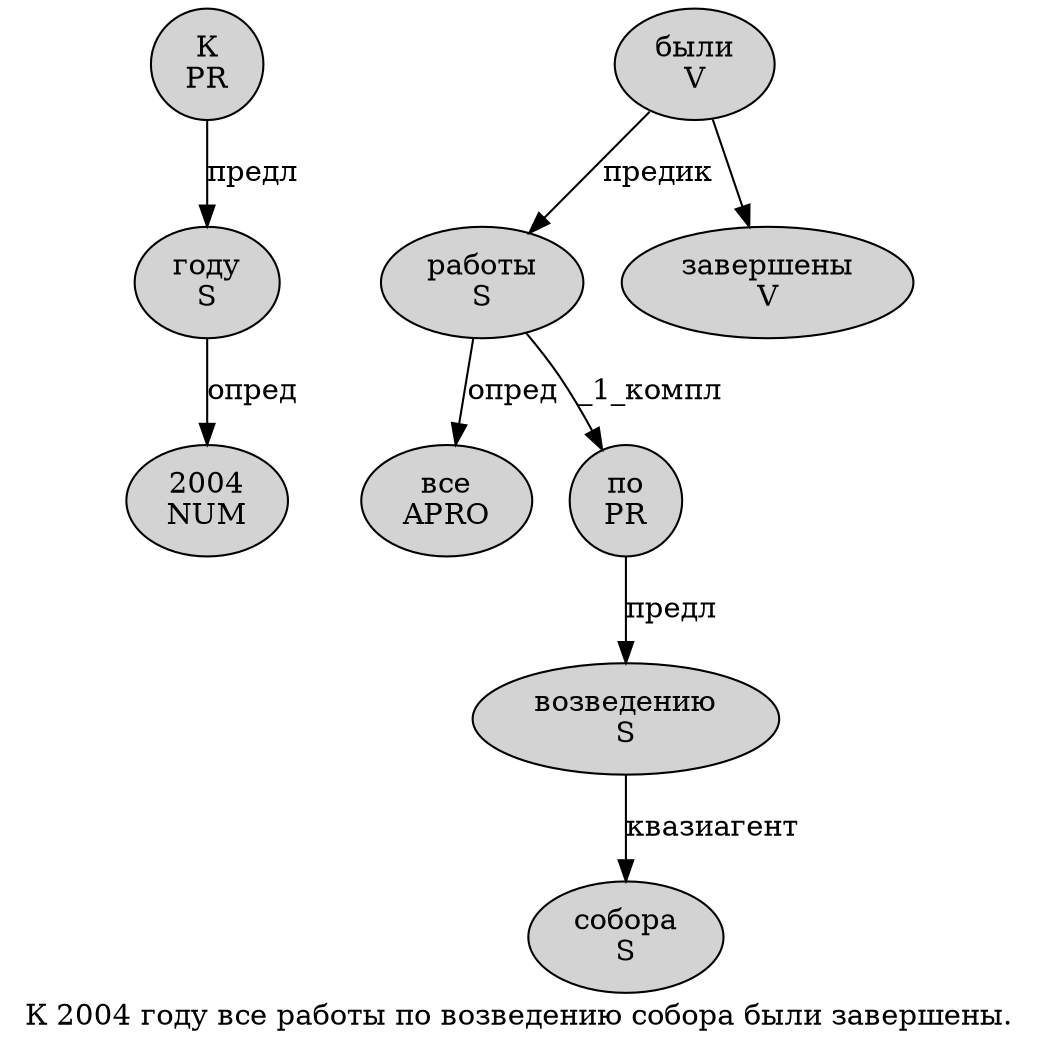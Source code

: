 digraph SENTENCE_763 {
	graph [label="К 2004 году все работы по возведению собора были завершены."]
	node [style=filled]
		0 [label="К
PR" color="" fillcolor=lightgray penwidth=1 shape=ellipse]
		1 [label="2004
NUM" color="" fillcolor=lightgray penwidth=1 shape=ellipse]
		2 [label="году
S" color="" fillcolor=lightgray penwidth=1 shape=ellipse]
		3 [label="все
APRO" color="" fillcolor=lightgray penwidth=1 shape=ellipse]
		4 [label="работы
S" color="" fillcolor=lightgray penwidth=1 shape=ellipse]
		5 [label="по
PR" color="" fillcolor=lightgray penwidth=1 shape=ellipse]
		6 [label="возведению
S" color="" fillcolor=lightgray penwidth=1 shape=ellipse]
		7 [label="собора
S" color="" fillcolor=lightgray penwidth=1 shape=ellipse]
		8 [label="были
V" color="" fillcolor=lightgray penwidth=1 shape=ellipse]
		9 [label="завершены
V" color="" fillcolor=lightgray penwidth=1 shape=ellipse]
			8 -> 4 [label="предик"]
			8 -> 9
			5 -> 6 [label="предл"]
			6 -> 7 [label="квазиагент"]
			4 -> 3 [label="опред"]
			4 -> 5 [label="_1_компл"]
			2 -> 1 [label="опред"]
			0 -> 2 [label="предл"]
}